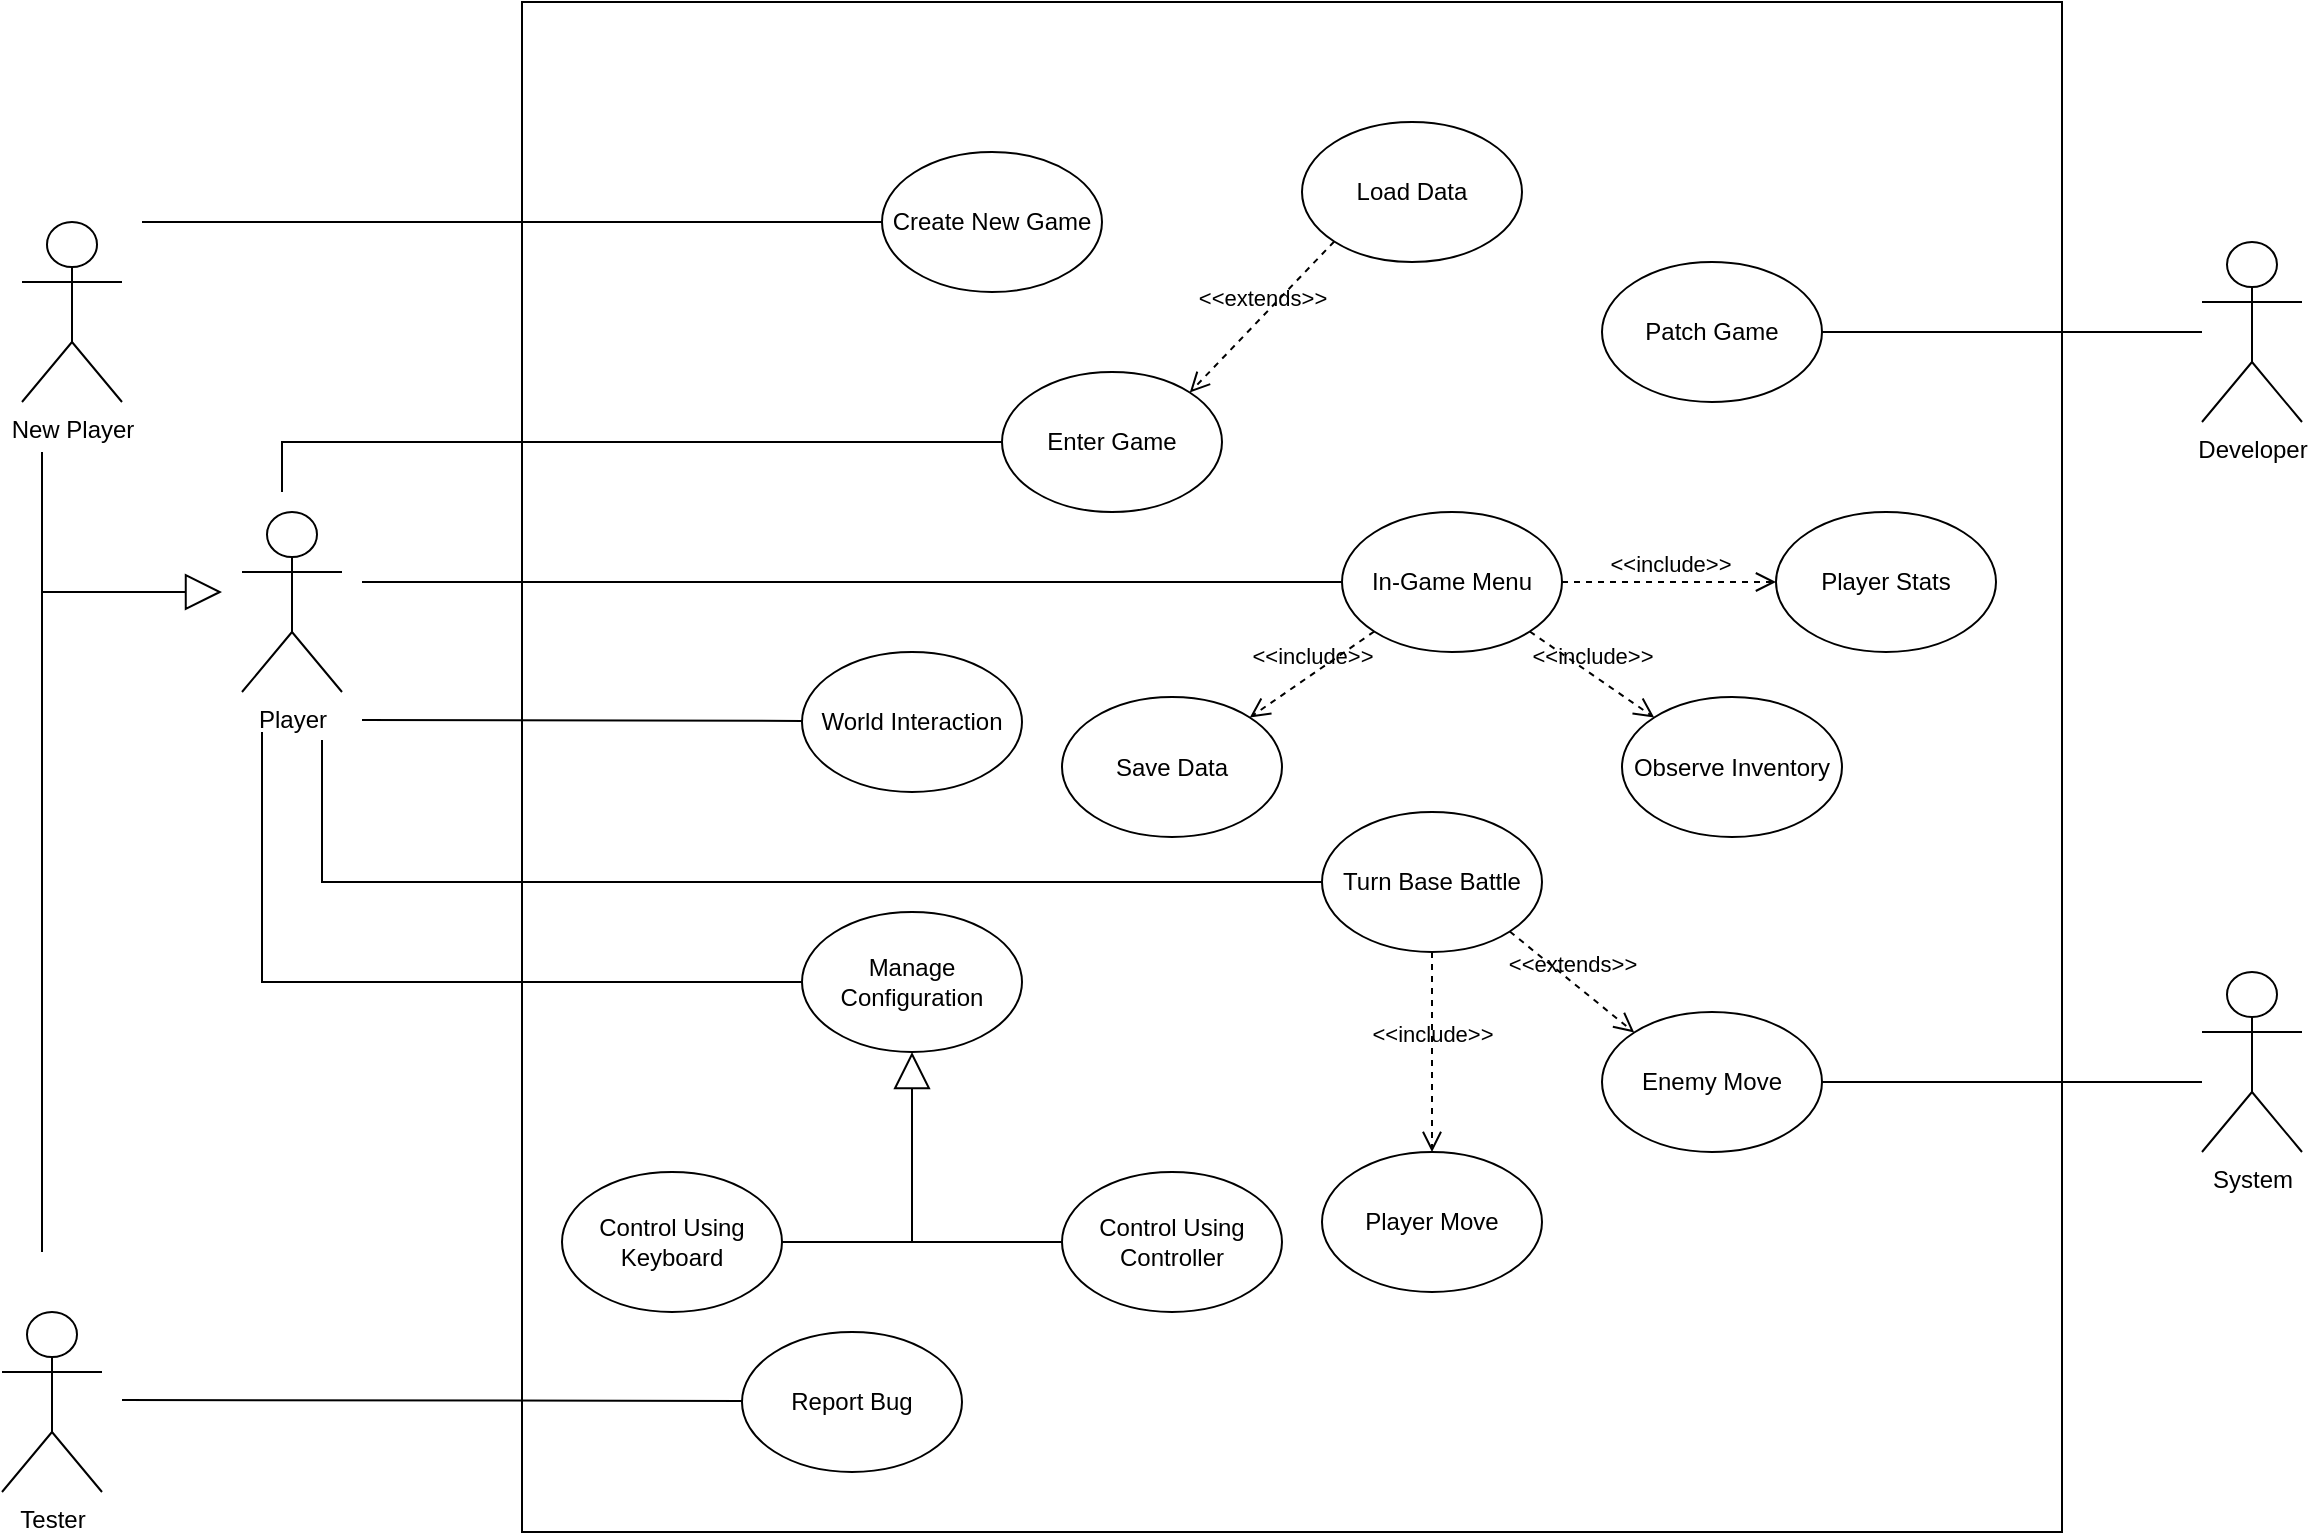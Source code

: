 <mxfile version="25.0.3">
  <diagram name="Page-1" id="LmCU334dYWWbO-0TG0y7">
    <mxGraphModel dx="2127" dy="700" grid="1" gridSize="10" guides="1" tooltips="1" connect="1" arrows="1" fold="1" page="1" pageScale="1" pageWidth="827" pageHeight="1169" math="0" shadow="0">
      <root>
        <mxCell id="0" />
        <mxCell id="1" parent="0" />
        <mxCell id="RyVPKM4wa7BVWxK_GSsp-2" value="" style="rounded=0;whiteSpace=wrap;html=1;" parent="1" vertex="1">
          <mxGeometry x="200" y="165" width="770" height="765" as="geometry" />
        </mxCell>
        <mxCell id="RyVPKM4wa7BVWxK_GSsp-6" value="Enter Game" style="ellipse;whiteSpace=wrap;html=1;" parent="1" vertex="1">
          <mxGeometry x="440" y="350" width="110" height="70" as="geometry" />
        </mxCell>
        <mxCell id="RyVPKM4wa7BVWxK_GSsp-9" value="In-Game Menu" style="ellipse;whiteSpace=wrap;html=1;" parent="1" vertex="1">
          <mxGeometry x="610" y="420" width="110" height="70" as="geometry" />
        </mxCell>
        <mxCell id="RyVPKM4wa7BVWxK_GSsp-10" value="Create New Game&lt;span style=&quot;color: rgba(0, 0, 0, 0); font-family: monospace; font-size: 0px; text-align: start; text-wrap-mode: nowrap;&quot;&gt;%3CmxGraphModel%3E%3Croot%3E%3CmxCell%20id%3D%220%22%2F%3E%3CmxCell%20id%3D%221%22%20parent%3D%220%22%2F%3E%3CmxCell%20id%3D%222%22%20value%3D%22Enter%20Game%22%20style%3D%22ellipse%3BwhiteSpace%3Dwrap%3Bhtml%3D1%3B%22%20vertex%3D%221%22%20parent%3D%221%22%3E%3CmxGeometry%20x%3D%22240%22%20y%3D%22190%22%20width%3D%22110%22%20height%3D%2270%22%20as%3D%22geometry%22%2F%3E%3C%2FmxCell%3E%3C%2Froot%3E%3C%2FmxGraphModel%3E&lt;/span&gt;" style="ellipse;whiteSpace=wrap;html=1;" parent="1" vertex="1">
          <mxGeometry x="380" y="240" width="110" height="70" as="geometry" />
        </mxCell>
        <mxCell id="RyVPKM4wa7BVWxK_GSsp-11" value="Load Data" style="ellipse;whiteSpace=wrap;html=1;" parent="1" vertex="1">
          <mxGeometry x="590" y="225" width="110" height="70" as="geometry" />
        </mxCell>
        <mxCell id="RyVPKM4wa7BVWxK_GSsp-12" value="Manage Configuration" style="ellipse;whiteSpace=wrap;html=1;" parent="1" vertex="1">
          <mxGeometry x="340" y="620" width="110" height="70" as="geometry" />
        </mxCell>
        <mxCell id="RyVPKM4wa7BVWxK_GSsp-13" value="Control Using Controller" style="ellipse;whiteSpace=wrap;html=1;" parent="1" vertex="1">
          <mxGeometry x="470" y="750" width="110" height="70" as="geometry" />
        </mxCell>
        <mxCell id="RyVPKM4wa7BVWxK_GSsp-14" value="Control Using Keyboard" style="ellipse;whiteSpace=wrap;html=1;" parent="1" vertex="1">
          <mxGeometry x="220" y="750" width="110" height="70" as="geometry" />
        </mxCell>
        <mxCell id="RyVPKM4wa7BVWxK_GSsp-15" value="World Interaction" style="ellipse;whiteSpace=wrap;html=1;" parent="1" vertex="1">
          <mxGeometry x="340" y="490" width="110" height="70" as="geometry" />
        </mxCell>
        <mxCell id="RyVPKM4wa7BVWxK_GSsp-16" value="Turn Base Battle" style="ellipse;whiteSpace=wrap;html=1;" parent="1" vertex="1">
          <mxGeometry x="600" y="570" width="110" height="70" as="geometry" />
        </mxCell>
        <mxCell id="RyVPKM4wa7BVWxK_GSsp-17" value="Enemy Move" style="ellipse;whiteSpace=wrap;html=1;" parent="1" vertex="1">
          <mxGeometry x="740" y="670" width="110" height="70" as="geometry" />
        </mxCell>
        <mxCell id="RyVPKM4wa7BVWxK_GSsp-18" value="Player Move" style="ellipse;whiteSpace=wrap;html=1;" parent="1" vertex="1">
          <mxGeometry x="600" y="740" width="110" height="70" as="geometry" />
        </mxCell>
        <mxCell id="RyVPKM4wa7BVWxK_GSsp-19" value="Patch Game" style="ellipse;whiteSpace=wrap;html=1;" parent="1" vertex="1">
          <mxGeometry x="740" y="295" width="110" height="70" as="geometry" />
        </mxCell>
        <mxCell id="RyVPKM4wa7BVWxK_GSsp-20" value="Save Data" style="ellipse;whiteSpace=wrap;html=1;" parent="1" vertex="1">
          <mxGeometry x="470" y="512.5" width="110" height="70" as="geometry" />
        </mxCell>
        <mxCell id="RyVPKM4wa7BVWxK_GSsp-21" value="Observe Inventory" style="ellipse;whiteSpace=wrap;html=1;" parent="1" vertex="1">
          <mxGeometry x="750" y="512.5" width="110" height="70" as="geometry" />
        </mxCell>
        <mxCell id="RyVPKM4wa7BVWxK_GSsp-22" value="Player Stats" style="ellipse;whiteSpace=wrap;html=1;" parent="1" vertex="1">
          <mxGeometry x="827" y="420" width="110" height="70" as="geometry" />
        </mxCell>
        <mxCell id="RyVPKM4wa7BVWxK_GSsp-30" value="Player" style="shape=umlActor;verticalLabelPosition=bottom;verticalAlign=top;html=1;" parent="1" vertex="1">
          <mxGeometry x="60" y="420" width="50" height="90" as="geometry" />
        </mxCell>
        <mxCell id="RyVPKM4wa7BVWxK_GSsp-31" value="Developer" style="shape=umlActor;verticalLabelPosition=bottom;verticalAlign=top;html=1;" parent="1" vertex="1">
          <mxGeometry x="1040" y="285" width="50" height="90" as="geometry" />
        </mxCell>
        <mxCell id="RyVPKM4wa7BVWxK_GSsp-32" value="System" style="shape=umlActor;verticalLabelPosition=bottom;verticalAlign=top;html=1;" parent="1" vertex="1">
          <mxGeometry x="1040" y="650" width="50" height="90" as="geometry" />
        </mxCell>
        <mxCell id="RyVPKM4wa7BVWxK_GSsp-38" value="&amp;lt;&amp;lt;extends&amp;gt;&amp;gt;" style="endArrow=open;startArrow=none;endFill=0;startFill=0;endSize=8;html=1;verticalAlign=bottom;dashed=1;labelBackgroundColor=none;rounded=0;exitX=0;exitY=1;exitDx=0;exitDy=0;entryX=1;entryY=0;entryDx=0;entryDy=0;" parent="1" source="RyVPKM4wa7BVWxK_GSsp-11" target="RyVPKM4wa7BVWxK_GSsp-6" edge="1">
          <mxGeometry width="160" relative="1" as="geometry">
            <mxPoint x="460" y="415" as="sourcePoint" />
            <mxPoint x="440" y="295" as="targetPoint" />
          </mxGeometry>
        </mxCell>
        <mxCell id="RyVPKM4wa7BVWxK_GSsp-39" value="" style="endArrow=none;html=1;rounded=0;entryX=0;entryY=0.5;entryDx=0;entryDy=0;" parent="1" target="RyVPKM4wa7BVWxK_GSsp-9" edge="1">
          <mxGeometry width="50" height="50" relative="1" as="geometry">
            <mxPoint x="120" y="455" as="sourcePoint" />
            <mxPoint x="350" y="454.38" as="targetPoint" />
          </mxGeometry>
        </mxCell>
        <mxCell id="RyVPKM4wa7BVWxK_GSsp-3" value="Tester" style="shape=umlActor;verticalLabelPosition=bottom;verticalAlign=top;html=1;" parent="1" vertex="1">
          <mxGeometry x="-60" y="820" width="50" height="90" as="geometry" />
        </mxCell>
        <mxCell id="RyVPKM4wa7BVWxK_GSsp-41" value="" style="endArrow=none;html=1;rounded=0;exitX=1;exitY=0.5;exitDx=0;exitDy=0;" parent="1" source="RyVPKM4wa7BVWxK_GSsp-19" target="RyVPKM4wa7BVWxK_GSsp-31" edge="1">
          <mxGeometry width="50" height="50" relative="1" as="geometry">
            <mxPoint x="120" y="464" as="sourcePoint" />
            <mxPoint x="620" y="465" as="targetPoint" />
          </mxGeometry>
        </mxCell>
        <mxCell id="RyVPKM4wa7BVWxK_GSsp-42" value="&amp;lt;&amp;lt;include&amp;gt;&amp;gt;" style="endArrow=open;startArrow=none;endFill=0;startFill=0;endSize=8;html=1;verticalAlign=bottom;dashed=1;labelBackgroundColor=none;rounded=0;exitX=1;exitY=0;exitDx=0;exitDy=0;entryX=0;entryY=0.5;entryDx=0;entryDy=0;" parent="1" target="RyVPKM4wa7BVWxK_GSsp-22" edge="1">
          <mxGeometry width="160" relative="1" as="geometry">
            <mxPoint x="720" y="455" as="sourcePoint" />
            <mxPoint x="822" y="390" as="targetPoint" />
          </mxGeometry>
        </mxCell>
        <mxCell id="RyVPKM4wa7BVWxK_GSsp-43" value="&amp;lt;&amp;lt;include&amp;gt;&amp;gt;" style="endArrow=open;startArrow=none;endFill=0;startFill=0;endSize=8;html=1;verticalAlign=bottom;dashed=1;labelBackgroundColor=none;rounded=0;exitX=1;exitY=1;exitDx=0;exitDy=0;entryX=0;entryY=0;entryDx=0;entryDy=0;" parent="1" source="RyVPKM4wa7BVWxK_GSsp-9" target="RyVPKM4wa7BVWxK_GSsp-21" edge="1">
          <mxGeometry width="160" relative="1" as="geometry">
            <mxPoint x="710" y="480" as="sourcePoint" />
            <mxPoint x="817" y="480" as="targetPoint" />
          </mxGeometry>
        </mxCell>
        <mxCell id="RyVPKM4wa7BVWxK_GSsp-44" value="&amp;lt;&amp;lt;include&amp;gt;&amp;gt;" style="endArrow=open;startArrow=none;endFill=0;startFill=0;endSize=8;html=1;verticalAlign=bottom;dashed=1;labelBackgroundColor=none;rounded=0;exitX=0;exitY=1;exitDx=0;exitDy=0;entryX=1;entryY=0;entryDx=0;entryDy=0;" parent="1" source="RyVPKM4wa7BVWxK_GSsp-9" target="RyVPKM4wa7BVWxK_GSsp-20" edge="1">
          <mxGeometry width="160" relative="1" as="geometry">
            <mxPoint x="714" y="490" as="sourcePoint" />
            <mxPoint x="776" y="570" as="targetPoint" />
          </mxGeometry>
        </mxCell>
        <mxCell id="RyVPKM4wa7BVWxK_GSsp-45" value="" style="endArrow=none;html=1;rounded=0;exitX=1;exitY=0.5;exitDx=0;exitDy=0;" parent="1" source="RyVPKM4wa7BVWxK_GSsp-17" edge="1">
          <mxGeometry width="50" height="50" relative="1" as="geometry">
            <mxPoint x="850" y="700" as="sourcePoint" />
            <mxPoint x="1040" y="705" as="targetPoint" />
          </mxGeometry>
        </mxCell>
        <mxCell id="RyVPKM4wa7BVWxK_GSsp-46" value="Report Bug" style="ellipse;whiteSpace=wrap;html=1;" parent="1" vertex="1">
          <mxGeometry x="310" y="830" width="110" height="70" as="geometry" />
        </mxCell>
        <mxCell id="RyVPKM4wa7BVWxK_GSsp-47" value="" style="endArrow=none;html=1;rounded=0;" parent="1" edge="1">
          <mxGeometry width="50" height="50" relative="1" as="geometry">
            <mxPoint y="864" as="sourcePoint" />
            <mxPoint x="310" y="864.47" as="targetPoint" />
          </mxGeometry>
        </mxCell>
        <mxCell id="RyVPKM4wa7BVWxK_GSsp-48" value="" style="endArrow=none;html=1;rounded=0;" parent="1" edge="1">
          <mxGeometry width="50" height="50" relative="1" as="geometry">
            <mxPoint x="120" y="524" as="sourcePoint" />
            <mxPoint x="340" y="524.47" as="targetPoint" />
          </mxGeometry>
        </mxCell>
        <mxCell id="RyVPKM4wa7BVWxK_GSsp-49" value="" style="endArrow=none;html=1;rounded=0;entryX=0;entryY=0.5;entryDx=0;entryDy=0;" parent="1" target="RyVPKM4wa7BVWxK_GSsp-12" edge="1">
          <mxGeometry width="50" height="50" relative="1" as="geometry">
            <mxPoint x="70" y="530" as="sourcePoint" />
            <mxPoint x="350" y="634.94" as="targetPoint" />
            <Array as="points">
              <mxPoint x="70" y="655" />
            </Array>
          </mxGeometry>
        </mxCell>
        <mxCell id="RyVPKM4wa7BVWxK_GSsp-52" value="" style="endArrow=none;html=1;rounded=0;entryX=0;entryY=0.5;entryDx=0;entryDy=0;" parent="1" target="RyVPKM4wa7BVWxK_GSsp-16" edge="1">
          <mxGeometry width="50" height="50" relative="1" as="geometry">
            <mxPoint x="100" y="534" as="sourcePoint" />
            <mxPoint x="350" y="534.47" as="targetPoint" />
            <Array as="points">
              <mxPoint x="100" y="605" />
            </Array>
          </mxGeometry>
        </mxCell>
        <mxCell id="RyVPKM4wa7BVWxK_GSsp-53" value="&amp;lt;&amp;lt;include&amp;gt;&amp;gt;" style="endArrow=open;startArrow=none;endFill=0;startFill=0;endSize=8;html=1;verticalAlign=bottom;dashed=1;labelBackgroundColor=none;rounded=0;exitX=0.5;exitY=1;exitDx=0;exitDy=0;" parent="1" source="RyVPKM4wa7BVWxK_GSsp-16" target="RyVPKM4wa7BVWxK_GSsp-18" edge="1">
          <mxGeometry width="160" relative="1" as="geometry">
            <mxPoint x="610" y="737.5" as="sourcePoint" />
            <mxPoint x="712" y="672.5" as="targetPoint" />
          </mxGeometry>
        </mxCell>
        <mxCell id="RyVPKM4wa7BVWxK_GSsp-54" value="&amp;lt;&amp;lt;extends&amp;gt;&amp;gt;" style="endArrow=open;startArrow=none;endFill=0;startFill=0;endSize=8;html=1;verticalAlign=bottom;dashed=1;labelBackgroundColor=none;rounded=0;exitX=1;exitY=1;exitDx=0;exitDy=0;entryX=0;entryY=0;entryDx=0;entryDy=0;" parent="1" source="RyVPKM4wa7BVWxK_GSsp-16" target="RyVPKM4wa7BVWxK_GSsp-17" edge="1">
          <mxGeometry width="160" relative="1" as="geometry">
            <mxPoint x="414" y="690" as="sourcePoint" />
            <mxPoint x="465" y="740" as="targetPoint" />
          </mxGeometry>
        </mxCell>
        <mxCell id="kNINecF19Qc3NtV65iLC-1" value="" style="endArrow=block;endSize=16;endFill=0;html=1;rounded=0;entryX=0.5;entryY=1;entryDx=0;entryDy=0;exitX=1;exitY=0.5;exitDx=0;exitDy=0;" edge="1" parent="1" source="RyVPKM4wa7BVWxK_GSsp-14" target="RyVPKM4wa7BVWxK_GSsp-12">
          <mxGeometry width="160" relative="1" as="geometry">
            <mxPoint x="305" y="790" as="sourcePoint" />
            <mxPoint x="365" y="690" as="targetPoint" />
            <Array as="points">
              <mxPoint x="395" y="785" />
            </Array>
          </mxGeometry>
        </mxCell>
        <mxCell id="kNINecF19Qc3NtV65iLC-6" value="" style="endArrow=none;html=1;rounded=0;entryX=0;entryY=0.5;entryDx=0;entryDy=0;" edge="1" parent="1" target="RyVPKM4wa7BVWxK_GSsp-13">
          <mxGeometry width="50" height="50" relative="1" as="geometry">
            <mxPoint x="390" y="785" as="sourcePoint" />
            <mxPoint x="460" y="750" as="targetPoint" />
          </mxGeometry>
        </mxCell>
        <mxCell id="kNINecF19Qc3NtV65iLC-7" value="" style="endArrow=block;endSize=16;endFill=0;html=1;rounded=0;" edge="1" parent="1">
          <mxGeometry width="160" relative="1" as="geometry">
            <mxPoint x="-40" y="790" as="sourcePoint" />
            <mxPoint x="50" y="460" as="targetPoint" />
            <Array as="points">
              <mxPoint x="-40" y="460" />
            </Array>
          </mxGeometry>
        </mxCell>
        <mxCell id="kNINecF19Qc3NtV65iLC-12" value="New Player" style="shape=umlActor;verticalLabelPosition=bottom;verticalAlign=top;html=1;" vertex="1" parent="1">
          <mxGeometry x="-50" y="275" width="50" height="90" as="geometry" />
        </mxCell>
        <mxCell id="kNINecF19Qc3NtV65iLC-13" value="" style="endArrow=none;html=1;rounded=0;" edge="1" parent="1">
          <mxGeometry width="50" height="50" relative="1" as="geometry">
            <mxPoint x="-40" y="460" as="sourcePoint" />
            <mxPoint x="-40" y="390" as="targetPoint" />
            <Array as="points">
              <mxPoint x="-40" y="460" />
              <mxPoint x="-40" y="420" />
            </Array>
          </mxGeometry>
        </mxCell>
        <mxCell id="kNINecF19Qc3NtV65iLC-15" value="" style="endArrow=none;html=1;rounded=0;entryX=0;entryY=0.5;entryDx=0;entryDy=0;" edge="1" parent="1" target="RyVPKM4wa7BVWxK_GSsp-6">
          <mxGeometry width="50" height="50" relative="1" as="geometry">
            <mxPoint x="80" y="410" as="sourcePoint" />
            <mxPoint x="620" y="465" as="targetPoint" />
            <Array as="points">
              <mxPoint x="80" y="385" />
            </Array>
          </mxGeometry>
        </mxCell>
        <mxCell id="kNINecF19Qc3NtV65iLC-16" value="" style="endArrow=none;html=1;rounded=0;entryX=0;entryY=0.5;entryDx=0;entryDy=0;" edge="1" parent="1" target="RyVPKM4wa7BVWxK_GSsp-10">
          <mxGeometry width="50" height="50" relative="1" as="geometry">
            <mxPoint x="10" y="275" as="sourcePoint" />
            <mxPoint x="330" y="270" as="targetPoint" />
          </mxGeometry>
        </mxCell>
      </root>
    </mxGraphModel>
  </diagram>
</mxfile>
